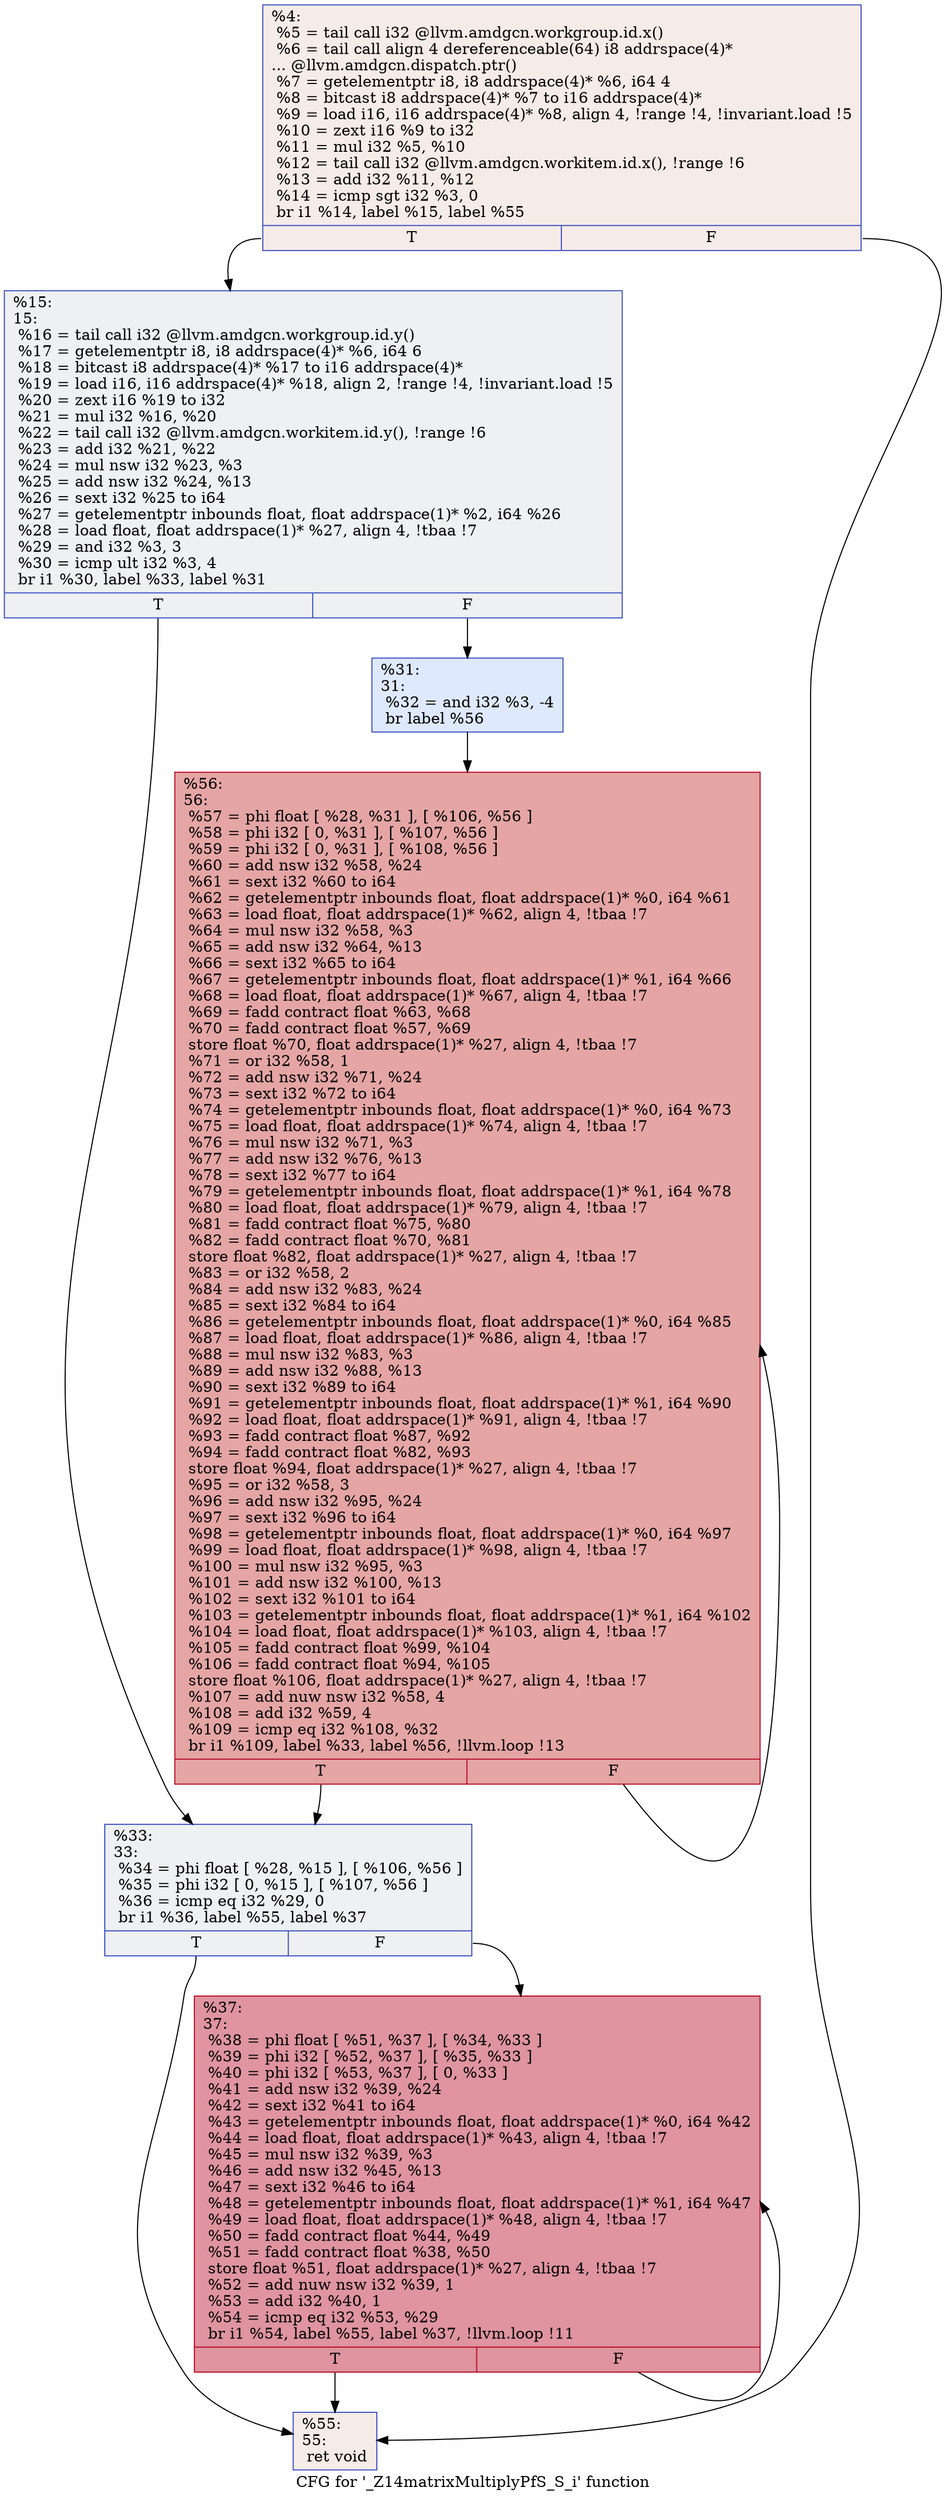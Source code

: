 digraph "CFG for '_Z14matrixMultiplyPfS_S_i' function" {
	label="CFG for '_Z14matrixMultiplyPfS_S_i' function";

	Node0x469e1f0 [shape=record,color="#3d50c3ff", style=filled, fillcolor="#ead5c970",label="{%4:\l  %5 = tail call i32 @llvm.amdgcn.workgroup.id.x()\l  %6 = tail call align 4 dereferenceable(64) i8 addrspace(4)*\l... @llvm.amdgcn.dispatch.ptr()\l  %7 = getelementptr i8, i8 addrspace(4)* %6, i64 4\l  %8 = bitcast i8 addrspace(4)* %7 to i16 addrspace(4)*\l  %9 = load i16, i16 addrspace(4)* %8, align 4, !range !4, !invariant.load !5\l  %10 = zext i16 %9 to i32\l  %11 = mul i32 %5, %10\l  %12 = tail call i32 @llvm.amdgcn.workitem.id.x(), !range !6\l  %13 = add i32 %11, %12\l  %14 = icmp sgt i32 %3, 0\l  br i1 %14, label %15, label %55\l|{<s0>T|<s1>F}}"];
	Node0x469e1f0:s0 -> Node0x46a0100;
	Node0x469e1f0:s1 -> Node0x46a0190;
	Node0x46a0100 [shape=record,color="#3d50c3ff", style=filled, fillcolor="#d9dce170",label="{%15:\l15:                                               \l  %16 = tail call i32 @llvm.amdgcn.workgroup.id.y()\l  %17 = getelementptr i8, i8 addrspace(4)* %6, i64 6\l  %18 = bitcast i8 addrspace(4)* %17 to i16 addrspace(4)*\l  %19 = load i16, i16 addrspace(4)* %18, align 2, !range !4, !invariant.load !5\l  %20 = zext i16 %19 to i32\l  %21 = mul i32 %16, %20\l  %22 = tail call i32 @llvm.amdgcn.workitem.id.y(), !range !6\l  %23 = add i32 %21, %22\l  %24 = mul nsw i32 %23, %3\l  %25 = add nsw i32 %24, %13\l  %26 = sext i32 %25 to i64\l  %27 = getelementptr inbounds float, float addrspace(1)* %2, i64 %26\l  %28 = load float, float addrspace(1)* %27, align 4, !tbaa !7\l  %29 = and i32 %3, 3\l  %30 = icmp ult i32 %3, 4\l  br i1 %30, label %33, label %31\l|{<s0>T|<s1>F}}"];
	Node0x46a0100:s0 -> Node0x46a2240;
	Node0x46a0100:s1 -> Node0x46a22d0;
	Node0x46a22d0 [shape=record,color="#3d50c3ff", style=filled, fillcolor="#b5cdfa70",label="{%31:\l31:                                               \l  %32 = and i32 %3, -4\l  br label %56\l}"];
	Node0x46a22d0 -> Node0x46a0470;
	Node0x46a2240 [shape=record,color="#3d50c3ff", style=filled, fillcolor="#d9dce170",label="{%33:\l33:                                               \l  %34 = phi float [ %28, %15 ], [ %106, %56 ]\l  %35 = phi i32 [ 0, %15 ], [ %107, %56 ]\l  %36 = icmp eq i32 %29, 0\l  br i1 %36, label %55, label %37\l|{<s0>T|<s1>F}}"];
	Node0x46a2240:s0 -> Node0x46a0190;
	Node0x46a2240:s1 -> Node0x46a2940;
	Node0x46a2940 [shape=record,color="#b70d28ff", style=filled, fillcolor="#b70d2870",label="{%37:\l37:                                               \l  %38 = phi float [ %51, %37 ], [ %34, %33 ]\l  %39 = phi i32 [ %52, %37 ], [ %35, %33 ]\l  %40 = phi i32 [ %53, %37 ], [ 0, %33 ]\l  %41 = add nsw i32 %39, %24\l  %42 = sext i32 %41 to i64\l  %43 = getelementptr inbounds float, float addrspace(1)* %0, i64 %42\l  %44 = load float, float addrspace(1)* %43, align 4, !tbaa !7\l  %45 = mul nsw i32 %39, %3\l  %46 = add nsw i32 %45, %13\l  %47 = sext i32 %46 to i64\l  %48 = getelementptr inbounds float, float addrspace(1)* %1, i64 %47\l  %49 = load float, float addrspace(1)* %48, align 4, !tbaa !7\l  %50 = fadd contract float %44, %49\l  %51 = fadd contract float %38, %50\l  store float %51, float addrspace(1)* %27, align 4, !tbaa !7\l  %52 = add nuw nsw i32 %39, 1\l  %53 = add i32 %40, 1\l  %54 = icmp eq i32 %53, %29\l  br i1 %54, label %55, label %37, !llvm.loop !11\l|{<s0>T|<s1>F}}"];
	Node0x46a2940:s0 -> Node0x46a0190;
	Node0x46a2940:s1 -> Node0x46a2940;
	Node0x46a0190 [shape=record,color="#3d50c3ff", style=filled, fillcolor="#ead5c970",label="{%55:\l55:                                               \l  ret void\l}"];
	Node0x46a0470 [shape=record,color="#b70d28ff", style=filled, fillcolor="#c5333470",label="{%56:\l56:                                               \l  %57 = phi float [ %28, %31 ], [ %106, %56 ]\l  %58 = phi i32 [ 0, %31 ], [ %107, %56 ]\l  %59 = phi i32 [ 0, %31 ], [ %108, %56 ]\l  %60 = add nsw i32 %58, %24\l  %61 = sext i32 %60 to i64\l  %62 = getelementptr inbounds float, float addrspace(1)* %0, i64 %61\l  %63 = load float, float addrspace(1)* %62, align 4, !tbaa !7\l  %64 = mul nsw i32 %58, %3\l  %65 = add nsw i32 %64, %13\l  %66 = sext i32 %65 to i64\l  %67 = getelementptr inbounds float, float addrspace(1)* %1, i64 %66\l  %68 = load float, float addrspace(1)* %67, align 4, !tbaa !7\l  %69 = fadd contract float %63, %68\l  %70 = fadd contract float %57, %69\l  store float %70, float addrspace(1)* %27, align 4, !tbaa !7\l  %71 = or i32 %58, 1\l  %72 = add nsw i32 %71, %24\l  %73 = sext i32 %72 to i64\l  %74 = getelementptr inbounds float, float addrspace(1)* %0, i64 %73\l  %75 = load float, float addrspace(1)* %74, align 4, !tbaa !7\l  %76 = mul nsw i32 %71, %3\l  %77 = add nsw i32 %76, %13\l  %78 = sext i32 %77 to i64\l  %79 = getelementptr inbounds float, float addrspace(1)* %1, i64 %78\l  %80 = load float, float addrspace(1)* %79, align 4, !tbaa !7\l  %81 = fadd contract float %75, %80\l  %82 = fadd contract float %70, %81\l  store float %82, float addrspace(1)* %27, align 4, !tbaa !7\l  %83 = or i32 %58, 2\l  %84 = add nsw i32 %83, %24\l  %85 = sext i32 %84 to i64\l  %86 = getelementptr inbounds float, float addrspace(1)* %0, i64 %85\l  %87 = load float, float addrspace(1)* %86, align 4, !tbaa !7\l  %88 = mul nsw i32 %83, %3\l  %89 = add nsw i32 %88, %13\l  %90 = sext i32 %89 to i64\l  %91 = getelementptr inbounds float, float addrspace(1)* %1, i64 %90\l  %92 = load float, float addrspace(1)* %91, align 4, !tbaa !7\l  %93 = fadd contract float %87, %92\l  %94 = fadd contract float %82, %93\l  store float %94, float addrspace(1)* %27, align 4, !tbaa !7\l  %95 = or i32 %58, 3\l  %96 = add nsw i32 %95, %24\l  %97 = sext i32 %96 to i64\l  %98 = getelementptr inbounds float, float addrspace(1)* %0, i64 %97\l  %99 = load float, float addrspace(1)* %98, align 4, !tbaa !7\l  %100 = mul nsw i32 %95, %3\l  %101 = add nsw i32 %100, %13\l  %102 = sext i32 %101 to i64\l  %103 = getelementptr inbounds float, float addrspace(1)* %1, i64 %102\l  %104 = load float, float addrspace(1)* %103, align 4, !tbaa !7\l  %105 = fadd contract float %99, %104\l  %106 = fadd contract float %94, %105\l  store float %106, float addrspace(1)* %27, align 4, !tbaa !7\l  %107 = add nuw nsw i32 %58, 4\l  %108 = add i32 %59, 4\l  %109 = icmp eq i32 %108, %32\l  br i1 %109, label %33, label %56, !llvm.loop !13\l|{<s0>T|<s1>F}}"];
	Node0x46a0470:s0 -> Node0x46a2240;
	Node0x46a0470:s1 -> Node0x46a0470;
}
